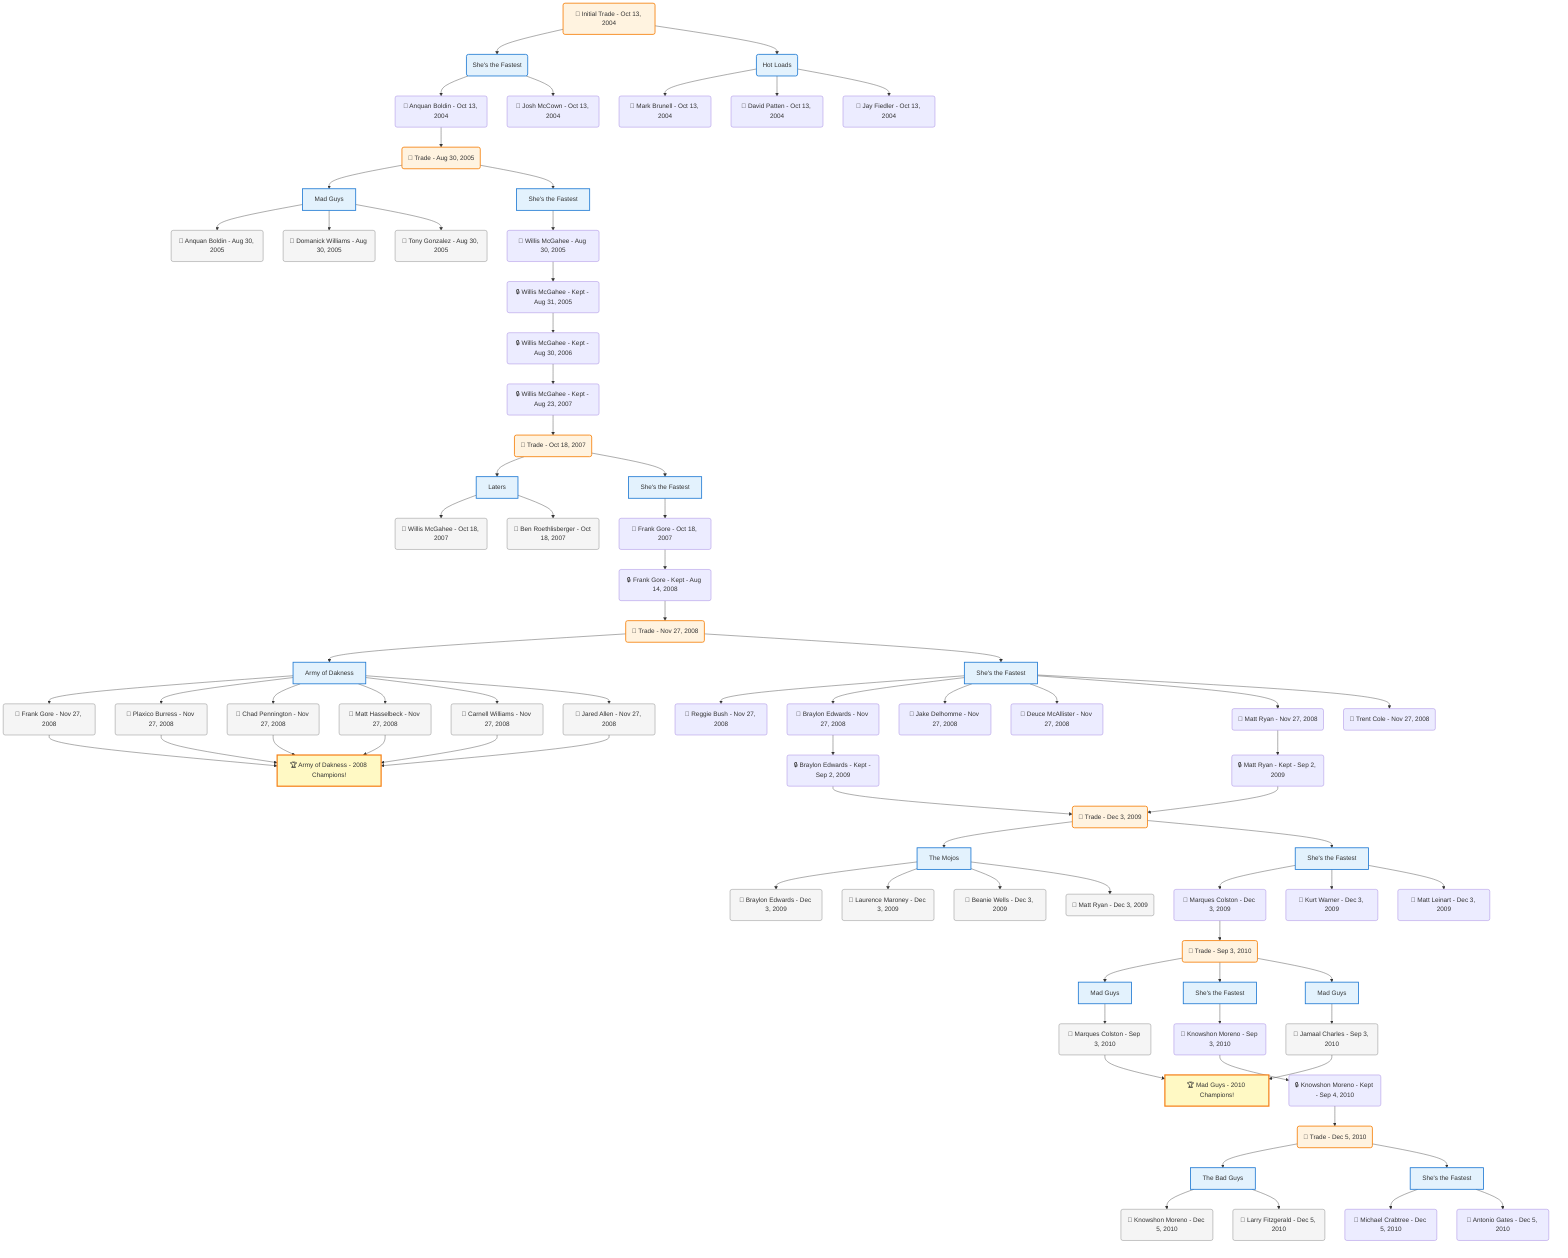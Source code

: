 flowchart TD

    TRADE_MAIN("🔄 Initial Trade - Oct 13, 2004")
    TEAM_1("She's the Fastest")
    TEAM_2("Hot Loads")
    NODE_d4e7ecd3-8064-43da-b9e3-2a9c97526bf4("🔄 Anquan Boldin - Oct 13, 2004")
    TRADE_3e8166c5-2cf4-482a-af3b-988d12a8fe40_3("🔄 Trade - Aug 30, 2005")
    TEAM_f5908944-6efd-40eb-af54-6c53004e0e2f_4["Mad Guys"]
    NODE_823fcf0c-26a0-4283-a598-96483eff2af4("🔄 Anquan Boldin - Aug 30, 2005")
    NODE_faa8433e-2e6e-4d9b-8d35-4258945e65d7("🔄 Domanick Williams - Aug 30, 2005")
    NODE_e0e66322-a781-4316-bcdd-ef861350610d("🔄 Tony Gonzalez - Aug 30, 2005")
    TEAM_4449259f-64af-44fd-9235-1facc0926234_5["She's the Fastest"]
    NODE_fb3d7a03-375f-42a8-abe7-a753f9fe0eb4("🔄 Willis McGahee - Aug 30, 2005")
    NODE_a6c354a1-6471-4485-9542-e8c50cecfd47("🔒 Willis McGahee - Kept - Aug 31, 2005")
    NODE_e85154a0-4e07-4c6e-bd59-13f08eaeec9c("🔒 Willis McGahee - Kept - Aug 30, 2006")
    NODE_6f84c6f5-b089-410e-96cd-55a1539c0034("🔒 Willis McGahee - Kept - Aug 23, 2007")
    TRADE_d7e651e5-5a9f-4a54-aa47-6018fa772436_6("🔄 Trade - Oct 18, 2007")
    TEAM_825928a9-7194-43aa-b7ae-fc78c2510b16_7["Laters"]
    NODE_49ae7cd8-3396-4c77-add5-75ed5473c7f7("🔄 Willis McGahee - Oct 18, 2007")
    NODE_b0018326-af07-4ae1-804d-afc7a7b2010c("🔄 Ben Roethlisberger - Oct 18, 2007")
    TEAM_4449259f-64af-44fd-9235-1facc0926234_8["She's the Fastest"]
    NODE_6bca7fff-35d9-4d05-9d17-a516e8219e41("🔄 Frank Gore - Oct 18, 2007")
    NODE_298a5ca5-0a70-4ec0-9cee-f76718186e0a("🔒 Frank Gore - Kept - Aug 14, 2008")
    TRADE_e1822b1f-88ef-441d-b22b-c3bf84885845_9("🔄 Trade - Nov 27, 2008")
    TEAM_40f7599b-e68f-4bf4-9553-bf7e10924635_10["Army of Dakness"]
    NODE_c285c915-1bc5-401b-b5d8-966ba67d289f("🔄 Frank Gore - Nov 27, 2008")
    CHAMP_40f7599b-e68f-4bf4-9553-bf7e10924635_2008["🏆 Army of Dakness - 2008 Champions!"]
    NODE_dd9494d8-6b71-4d22-8161-3cb161ba28de("🔄 Plaxico Burress - Nov 27, 2008")
    NODE_7fbad2ef-782e-4d70-ab1d-4d262bd08b56("🔄 Chad Pennington - Nov 27, 2008")
    NODE_ec9d5f46-aaa5-4a88-bf26-8c88a804c8ed("🔄 Matt Hasselbeck - Nov 27, 2008")
    NODE_43ed03b3-0f9f-4916-ac6e-c08c86865375("🔄 Carnell Williams - Nov 27, 2008")
    NODE_7fae993d-c09e-492e-89b1-f5be3c142ef8("🔄 Jared Allen - Nov 27, 2008")
    TEAM_4449259f-64af-44fd-9235-1facc0926234_11["She's the Fastest"]
    NODE_14b06632-7882-4a01-9c25-3651727a0bd0("🔄 Reggie Bush - Nov 27, 2008")
    NODE_3862c574-4539-4e48-9a28-49b39cdcb440("🔄 Braylon Edwards - Nov 27, 2008")
    NODE_2ef9bf5f-f560-4d4e-828f-65788948c234("🔒 Braylon Edwards - Kept - Sep 2, 2009")
    TRADE_e8c7b327-7c15-4132-8918-1ccb803d3cb3_12("🔄 Trade - Dec 3, 2009")
    TEAM_bbe2d0ad-54cf-4c22-be82-b2a5f262a157_13["The Mojos"]
    NODE_8ad98370-e765-4528-899b-039fc791b409("🔄 Braylon Edwards - Dec 3, 2009")
    NODE_16e44121-7fef-4e60-a4d8-39d87a019805("🔄 Laurence Maroney - Dec 3, 2009")
    NODE_fb21570f-4fa7-4277-b242-752759ecd6ca("🔄 Beanie Wells - Dec 3, 2009")
    NODE_7ae52589-c36b-4b14-8fb9-f6b745ba608d("🔄 Matt Ryan - Dec 3, 2009")
    TEAM_4449259f-64af-44fd-9235-1facc0926234_14["She's the Fastest"]
    NODE_8f183324-b3dc-46b4-bbe0-76f206cb24ee("🔄 Marques Colston - Dec 3, 2009")
    TRADE_664c0593-08b2-4014-96b5-f9505dd0abcf_15("🔄 Trade - Sep 3, 2010")
    TEAM_f5908944-6efd-40eb-af54-6c53004e0e2f_16["Mad Guys"]
    NODE_95e1e39b-1714-410c-9892-ac5cc4bc5223("🔄 Marques Colston - Sep 3, 2010")
    CHAMP_f5908944-6efd-40eb-af54-6c53004e0e2f_2010["🏆 Mad Guys - 2010 Champions!"]
    TEAM_4449259f-64af-44fd-9235-1facc0926234_17["She's the Fastest"]
    NODE_fd02085d-71ad-46e1-b7cc-06f45da9eb89("🔄 Knowshon Moreno - Sep 3, 2010")
    NODE_27d92d64-f467-4a04-b71b-391a2d495356("🔒 Knowshon Moreno - Kept - Sep 4, 2010")
    TRADE_7079c566-1aef-449d-80e3-81013e223777_18("🔄 Trade - Dec 5, 2010")
    TEAM_b2220d1a-ff75-4622-9757-09978901110f_19["The Bad Guys"]
    NODE_e3eeb034-e4c6-4be5-a812-b2c48eba0d53("🔄 Knowshon Moreno - Dec 5, 2010")
    NODE_fbf9d819-d0b8-4ee4-afe1-0b279afe083d("🔄 Larry Fitzgerald - Dec 5, 2010")
    TEAM_4449259f-64af-44fd-9235-1facc0926234_20["She's the Fastest"]
    NODE_3f49242f-c13a-4378-b163-959d8092b13e("🔄 Michael Crabtree - Dec 5, 2010")
    NODE_e2188277-78ab-4766-9782-da39ab3295ef("🔄 Antonio Gates - Dec 5, 2010")
    TEAM_f5908944-6efd-40eb-af54-6c53004e0e2f_21["Mad Guys"]
    NODE_281c90e5-f919-4693-8733-eee9f5c6f6da("🔄 Jamaal Charles - Sep 3, 2010")
    NODE_6bc2416f-f57e-4b16-8235-be0b7609e651("🔄 Kurt Warner - Dec 3, 2009")
    NODE_1ef12492-61ee-4b66-bd62-daa01556b535("🔄 Matt Leinart - Dec 3, 2009")
    NODE_2f00e204-c7c6-408f-8d63-50d2b2fdd3a0("🔄 Jake Delhomme - Nov 27, 2008")
    NODE_1b9bf3a7-20c7-43e2-83ef-96a77e4b5b78("🔄 Deuce McAllister - Nov 27, 2008")
    NODE_13992bdc-ffe2-4b97-a9aa-d87432a15494("🔄 Matt Ryan - Nov 27, 2008")
    NODE_8f9e26e8-1f3e-4872-a702-55906b44d7bb("🔒 Matt Ryan - Kept - Sep 2, 2009")
    NODE_53201115-f286-4398-ac9e-f7ded46fcec1("🔄 Trent Cole - Nov 27, 2008")
    NODE_02c66201-ab4d-4208-bf29-44ac4a4b5e71("🔄 Mark Brunell - Oct 13, 2004")
    NODE_6c9ce7fd-dc24-440b-9be2-7dc3b347fb0a("🔄 David Patten - Oct 13, 2004")
    NODE_90d15b95-66ee-4390-a5f2-950d5190055c("🔄 Jay Fiedler - Oct 13, 2004")
    NODE_0f8a40b5-50b1-4d6b-b460-bf055e03ded8("🔄 Josh McCown - Oct 13, 2004")

    TRADE_MAIN --> TEAM_1
    TRADE_MAIN --> TEAM_2
    TEAM_1 --> NODE_d4e7ecd3-8064-43da-b9e3-2a9c97526bf4
    NODE_d4e7ecd3-8064-43da-b9e3-2a9c97526bf4 --> TRADE_3e8166c5-2cf4-482a-af3b-988d12a8fe40_3
    TRADE_3e8166c5-2cf4-482a-af3b-988d12a8fe40_3 --> TEAM_f5908944-6efd-40eb-af54-6c53004e0e2f_4
    TEAM_f5908944-6efd-40eb-af54-6c53004e0e2f_4 --> NODE_823fcf0c-26a0-4283-a598-96483eff2af4
    TEAM_f5908944-6efd-40eb-af54-6c53004e0e2f_4 --> NODE_faa8433e-2e6e-4d9b-8d35-4258945e65d7
    TEAM_f5908944-6efd-40eb-af54-6c53004e0e2f_4 --> NODE_e0e66322-a781-4316-bcdd-ef861350610d
    TRADE_3e8166c5-2cf4-482a-af3b-988d12a8fe40_3 --> TEAM_4449259f-64af-44fd-9235-1facc0926234_5
    TEAM_4449259f-64af-44fd-9235-1facc0926234_5 --> NODE_fb3d7a03-375f-42a8-abe7-a753f9fe0eb4
    NODE_fb3d7a03-375f-42a8-abe7-a753f9fe0eb4 --> NODE_a6c354a1-6471-4485-9542-e8c50cecfd47
    NODE_a6c354a1-6471-4485-9542-e8c50cecfd47 --> NODE_e85154a0-4e07-4c6e-bd59-13f08eaeec9c
    NODE_e85154a0-4e07-4c6e-bd59-13f08eaeec9c --> NODE_6f84c6f5-b089-410e-96cd-55a1539c0034
    NODE_6f84c6f5-b089-410e-96cd-55a1539c0034 --> TRADE_d7e651e5-5a9f-4a54-aa47-6018fa772436_6
    TRADE_d7e651e5-5a9f-4a54-aa47-6018fa772436_6 --> TEAM_825928a9-7194-43aa-b7ae-fc78c2510b16_7
    TEAM_825928a9-7194-43aa-b7ae-fc78c2510b16_7 --> NODE_49ae7cd8-3396-4c77-add5-75ed5473c7f7
    TEAM_825928a9-7194-43aa-b7ae-fc78c2510b16_7 --> NODE_b0018326-af07-4ae1-804d-afc7a7b2010c
    TRADE_d7e651e5-5a9f-4a54-aa47-6018fa772436_6 --> TEAM_4449259f-64af-44fd-9235-1facc0926234_8
    TEAM_4449259f-64af-44fd-9235-1facc0926234_8 --> NODE_6bca7fff-35d9-4d05-9d17-a516e8219e41
    NODE_6bca7fff-35d9-4d05-9d17-a516e8219e41 --> NODE_298a5ca5-0a70-4ec0-9cee-f76718186e0a
    NODE_298a5ca5-0a70-4ec0-9cee-f76718186e0a --> TRADE_e1822b1f-88ef-441d-b22b-c3bf84885845_9
    TRADE_e1822b1f-88ef-441d-b22b-c3bf84885845_9 --> TEAM_40f7599b-e68f-4bf4-9553-bf7e10924635_10
    TEAM_40f7599b-e68f-4bf4-9553-bf7e10924635_10 --> NODE_c285c915-1bc5-401b-b5d8-966ba67d289f
    NODE_c285c915-1bc5-401b-b5d8-966ba67d289f --> CHAMP_40f7599b-e68f-4bf4-9553-bf7e10924635_2008
    TEAM_40f7599b-e68f-4bf4-9553-bf7e10924635_10 --> NODE_dd9494d8-6b71-4d22-8161-3cb161ba28de
    NODE_dd9494d8-6b71-4d22-8161-3cb161ba28de --> CHAMP_40f7599b-e68f-4bf4-9553-bf7e10924635_2008
    TEAM_40f7599b-e68f-4bf4-9553-bf7e10924635_10 --> NODE_7fbad2ef-782e-4d70-ab1d-4d262bd08b56
    NODE_7fbad2ef-782e-4d70-ab1d-4d262bd08b56 --> CHAMP_40f7599b-e68f-4bf4-9553-bf7e10924635_2008
    TEAM_40f7599b-e68f-4bf4-9553-bf7e10924635_10 --> NODE_ec9d5f46-aaa5-4a88-bf26-8c88a804c8ed
    NODE_ec9d5f46-aaa5-4a88-bf26-8c88a804c8ed --> CHAMP_40f7599b-e68f-4bf4-9553-bf7e10924635_2008
    TEAM_40f7599b-e68f-4bf4-9553-bf7e10924635_10 --> NODE_43ed03b3-0f9f-4916-ac6e-c08c86865375
    NODE_43ed03b3-0f9f-4916-ac6e-c08c86865375 --> CHAMP_40f7599b-e68f-4bf4-9553-bf7e10924635_2008
    TEAM_40f7599b-e68f-4bf4-9553-bf7e10924635_10 --> NODE_7fae993d-c09e-492e-89b1-f5be3c142ef8
    NODE_7fae993d-c09e-492e-89b1-f5be3c142ef8 --> CHAMP_40f7599b-e68f-4bf4-9553-bf7e10924635_2008
    TRADE_e1822b1f-88ef-441d-b22b-c3bf84885845_9 --> TEAM_4449259f-64af-44fd-9235-1facc0926234_11
    TEAM_4449259f-64af-44fd-9235-1facc0926234_11 --> NODE_14b06632-7882-4a01-9c25-3651727a0bd0
    TEAM_4449259f-64af-44fd-9235-1facc0926234_11 --> NODE_3862c574-4539-4e48-9a28-49b39cdcb440
    NODE_3862c574-4539-4e48-9a28-49b39cdcb440 --> NODE_2ef9bf5f-f560-4d4e-828f-65788948c234
    NODE_2ef9bf5f-f560-4d4e-828f-65788948c234 --> TRADE_e8c7b327-7c15-4132-8918-1ccb803d3cb3_12
    TRADE_e8c7b327-7c15-4132-8918-1ccb803d3cb3_12 --> TEAM_bbe2d0ad-54cf-4c22-be82-b2a5f262a157_13
    TEAM_bbe2d0ad-54cf-4c22-be82-b2a5f262a157_13 --> NODE_8ad98370-e765-4528-899b-039fc791b409
    TEAM_bbe2d0ad-54cf-4c22-be82-b2a5f262a157_13 --> NODE_16e44121-7fef-4e60-a4d8-39d87a019805
    TEAM_bbe2d0ad-54cf-4c22-be82-b2a5f262a157_13 --> NODE_fb21570f-4fa7-4277-b242-752759ecd6ca
    TEAM_bbe2d0ad-54cf-4c22-be82-b2a5f262a157_13 --> NODE_7ae52589-c36b-4b14-8fb9-f6b745ba608d
    TRADE_e8c7b327-7c15-4132-8918-1ccb803d3cb3_12 --> TEAM_4449259f-64af-44fd-9235-1facc0926234_14
    TEAM_4449259f-64af-44fd-9235-1facc0926234_14 --> NODE_8f183324-b3dc-46b4-bbe0-76f206cb24ee
    NODE_8f183324-b3dc-46b4-bbe0-76f206cb24ee --> TRADE_664c0593-08b2-4014-96b5-f9505dd0abcf_15
    TRADE_664c0593-08b2-4014-96b5-f9505dd0abcf_15 --> TEAM_f5908944-6efd-40eb-af54-6c53004e0e2f_16
    TEAM_f5908944-6efd-40eb-af54-6c53004e0e2f_16 --> NODE_95e1e39b-1714-410c-9892-ac5cc4bc5223
    NODE_95e1e39b-1714-410c-9892-ac5cc4bc5223 --> CHAMP_f5908944-6efd-40eb-af54-6c53004e0e2f_2010
    TRADE_664c0593-08b2-4014-96b5-f9505dd0abcf_15 --> TEAM_4449259f-64af-44fd-9235-1facc0926234_17
    TEAM_4449259f-64af-44fd-9235-1facc0926234_17 --> NODE_fd02085d-71ad-46e1-b7cc-06f45da9eb89
    NODE_fd02085d-71ad-46e1-b7cc-06f45da9eb89 --> NODE_27d92d64-f467-4a04-b71b-391a2d495356
    NODE_27d92d64-f467-4a04-b71b-391a2d495356 --> TRADE_7079c566-1aef-449d-80e3-81013e223777_18
    TRADE_7079c566-1aef-449d-80e3-81013e223777_18 --> TEAM_b2220d1a-ff75-4622-9757-09978901110f_19
    TEAM_b2220d1a-ff75-4622-9757-09978901110f_19 --> NODE_e3eeb034-e4c6-4be5-a812-b2c48eba0d53
    TEAM_b2220d1a-ff75-4622-9757-09978901110f_19 --> NODE_fbf9d819-d0b8-4ee4-afe1-0b279afe083d
    TRADE_7079c566-1aef-449d-80e3-81013e223777_18 --> TEAM_4449259f-64af-44fd-9235-1facc0926234_20
    TEAM_4449259f-64af-44fd-9235-1facc0926234_20 --> NODE_3f49242f-c13a-4378-b163-959d8092b13e
    TEAM_4449259f-64af-44fd-9235-1facc0926234_20 --> NODE_e2188277-78ab-4766-9782-da39ab3295ef
    TRADE_664c0593-08b2-4014-96b5-f9505dd0abcf_15 --> TEAM_f5908944-6efd-40eb-af54-6c53004e0e2f_21
    TEAM_f5908944-6efd-40eb-af54-6c53004e0e2f_21 --> NODE_281c90e5-f919-4693-8733-eee9f5c6f6da
    NODE_281c90e5-f919-4693-8733-eee9f5c6f6da --> CHAMP_f5908944-6efd-40eb-af54-6c53004e0e2f_2010
    TEAM_4449259f-64af-44fd-9235-1facc0926234_14 --> NODE_6bc2416f-f57e-4b16-8235-be0b7609e651
    TEAM_4449259f-64af-44fd-9235-1facc0926234_14 --> NODE_1ef12492-61ee-4b66-bd62-daa01556b535
    TEAM_4449259f-64af-44fd-9235-1facc0926234_11 --> NODE_2f00e204-c7c6-408f-8d63-50d2b2fdd3a0
    TEAM_4449259f-64af-44fd-9235-1facc0926234_11 --> NODE_1b9bf3a7-20c7-43e2-83ef-96a77e4b5b78
    TEAM_4449259f-64af-44fd-9235-1facc0926234_11 --> NODE_13992bdc-ffe2-4b97-a9aa-d87432a15494
    NODE_13992bdc-ffe2-4b97-a9aa-d87432a15494 --> NODE_8f9e26e8-1f3e-4872-a702-55906b44d7bb
    NODE_8f9e26e8-1f3e-4872-a702-55906b44d7bb --> TRADE_e8c7b327-7c15-4132-8918-1ccb803d3cb3_12
    TEAM_4449259f-64af-44fd-9235-1facc0926234_11 --> NODE_53201115-f286-4398-ac9e-f7ded46fcec1
    TEAM_2 --> NODE_02c66201-ab4d-4208-bf29-44ac4a4b5e71
    TEAM_2 --> NODE_6c9ce7fd-dc24-440b-9be2-7dc3b347fb0a
    TEAM_2 --> NODE_90d15b95-66ee-4390-a5f2-950d5190055c
    TEAM_1 --> NODE_0f8a40b5-50b1-4d6b-b460-bf055e03ded8

    %% Node styling
    classDef teamNode fill:#e3f2fd,stroke:#1976d2,stroke-width:2px
    classDef tradeNode fill:#fff3e0,stroke:#f57c00,stroke-width:2px
    classDef playerNode fill:#f3e5f5,stroke:#7b1fa2,stroke-width:1px
    classDef nonRootPlayerNode fill:#f5f5f5,stroke:#757575,stroke-width:1px
    classDef endNode fill:#ffebee,stroke:#c62828,stroke-width:2px
    classDef waiverNode fill:#e8f5e8,stroke:#388e3c,stroke-width:2px
    classDef championshipNode fill:#fff9c4,stroke:#f57f17,stroke-width:3px

    class TEAM_1,TEAM_2,TEAM_f5908944-6efd-40eb-af54-6c53004e0e2f_4,TEAM_4449259f-64af-44fd-9235-1facc0926234_5,TEAM_825928a9-7194-43aa-b7ae-fc78c2510b16_7,TEAM_4449259f-64af-44fd-9235-1facc0926234_8,TEAM_40f7599b-e68f-4bf4-9553-bf7e10924635_10,TEAM_4449259f-64af-44fd-9235-1facc0926234_11,TEAM_bbe2d0ad-54cf-4c22-be82-b2a5f262a157_13,TEAM_4449259f-64af-44fd-9235-1facc0926234_14,TEAM_f5908944-6efd-40eb-af54-6c53004e0e2f_16,TEAM_4449259f-64af-44fd-9235-1facc0926234_17,TEAM_b2220d1a-ff75-4622-9757-09978901110f_19,TEAM_4449259f-64af-44fd-9235-1facc0926234_20,TEAM_f5908944-6efd-40eb-af54-6c53004e0e2f_21 teamNode
    class CHAMP_40f7599b-e68f-4bf4-9553-bf7e10924635_2008,CHAMP_f5908944-6efd-40eb-af54-6c53004e0e2f_2010 championshipNode
    class NODE_823fcf0c-26a0-4283-a598-96483eff2af4,NODE_faa8433e-2e6e-4d9b-8d35-4258945e65d7,NODE_e0e66322-a781-4316-bcdd-ef861350610d,NODE_49ae7cd8-3396-4c77-add5-75ed5473c7f7,NODE_b0018326-af07-4ae1-804d-afc7a7b2010c,NODE_c285c915-1bc5-401b-b5d8-966ba67d289f,NODE_dd9494d8-6b71-4d22-8161-3cb161ba28de,NODE_7fbad2ef-782e-4d70-ab1d-4d262bd08b56,NODE_ec9d5f46-aaa5-4a88-bf26-8c88a804c8ed,NODE_43ed03b3-0f9f-4916-ac6e-c08c86865375,NODE_7fae993d-c09e-492e-89b1-f5be3c142ef8,NODE_8ad98370-e765-4528-899b-039fc791b409,NODE_16e44121-7fef-4e60-a4d8-39d87a019805,NODE_fb21570f-4fa7-4277-b242-752759ecd6ca,NODE_7ae52589-c36b-4b14-8fb9-f6b745ba608d,NODE_95e1e39b-1714-410c-9892-ac5cc4bc5223,NODE_e3eeb034-e4c6-4be5-a812-b2c48eba0d53,NODE_fbf9d819-d0b8-4ee4-afe1-0b279afe083d,NODE_281c90e5-f919-4693-8733-eee9f5c6f6da nonRootPlayerNode
    class TRADE_MAIN,TRADE_3e8166c5-2cf4-482a-af3b-988d12a8fe40_3,TRADE_d7e651e5-5a9f-4a54-aa47-6018fa772436_6,TRADE_e1822b1f-88ef-441d-b22b-c3bf84885845_9,TRADE_e8c7b327-7c15-4132-8918-1ccb803d3cb3_12,TRADE_664c0593-08b2-4014-96b5-f9505dd0abcf_15,TRADE_7079c566-1aef-449d-80e3-81013e223777_18 tradeNode